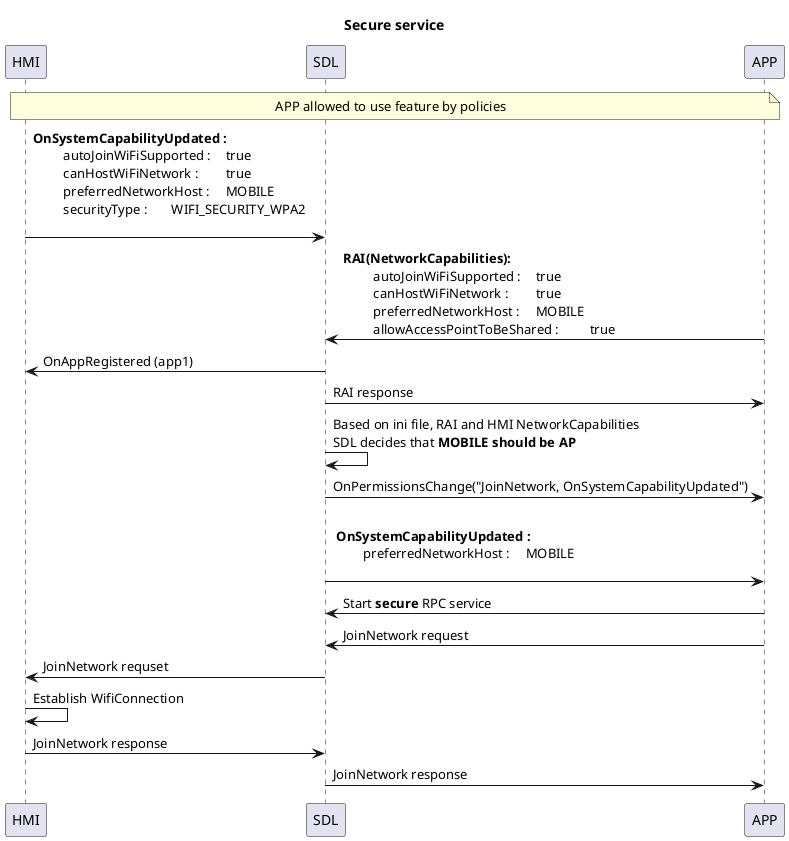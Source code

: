 @startuml
!pragma teoz true

title Secure service

participant HMI
participant SDL
participant APP

note over HMI, APP: APP allowed to use feature by policies

HMI -> SDL : <b>OnSystemCapabilityUpdated : \n\
\t autoJoinWiFiSupported : \t true \n\
\t canHostWiFiNetwork : \t true \n\
\t preferredNetworkHost : \t MOBILE \n\
\t securityType : \t WIFI_SECURITY_WPA2 \n\

APP -> SDL : <b>RAI(NetworkCapabilities): \n\
\t autoJoinWiFiSupported : \t true \n\
\t canHostWiFiNetwork : \t true \n\
\t preferredNetworkHost : \t MOBILE \n\
\t allowAccessPointToBeShared : \t true

SDL -> HMI : OnAppRegistered (app1)
SDL -> APP : RAI response 

SDL -> SDL : Based on ini file, RAI and HMI NetworkCapabilities\n\
SDL decides that **MOBILE should be AP**

SDL -> APP: OnPermissionsChange("JoinNetwork, OnSystemCapabilityUpdated")

SDL -> APP:  \n <b>OnSystemCapabilityUpdated : \n\
\t preferredNetworkHost : \t MOBILE \n\

APP -> SDL : Start **secure** RPC service


APP -> SDL : JoinNetwork request
SDL -> HMI : JoinNetwork requset
HMI -> HMI : Establish WifiConnection
HMI -> SDL : JoinNetwork response
SDL -> APP : JoinNetwork response


@enduml
